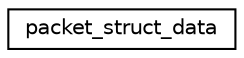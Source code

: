 digraph "Graphical Class Hierarchy"
{
 // INTERACTIVE_SVG=YES
  edge [fontname="Helvetica",fontsize="10",labelfontname="Helvetica",labelfontsize="10"];
  node [fontname="Helvetica",fontsize="10",shape=record];
  rankdir="LR";
  Node0 [label="packet_struct_data",height=0.2,width=0.4,color="black", fillcolor="white", style="filled",URL="$structpacket__struct__data.html"];
}
